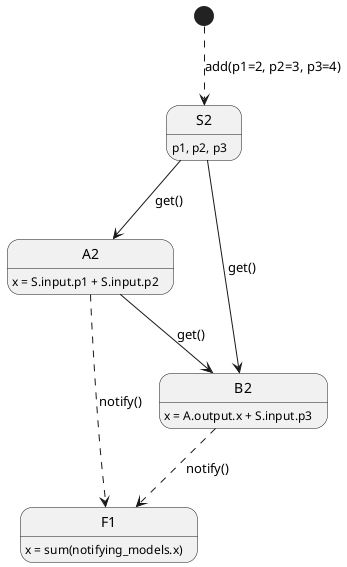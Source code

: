 @startuml
[*] -[dashed]-> S2 : add(p1=2, p2=3, p3=4)

S2 --> A2 : get()
S2 --> B2 : get()

A2 --> B2 : get()
A2 -[dashed]-> F1 : notify()

B2 -[dashed]-> F1 : notify()

S2 : p1, p2, p3
A2 : x = S.input.p1 + S.input.p2
B2 : x = A.output.x + S.input.p3
F1: x = sum(notifying_models.x)

@enduml